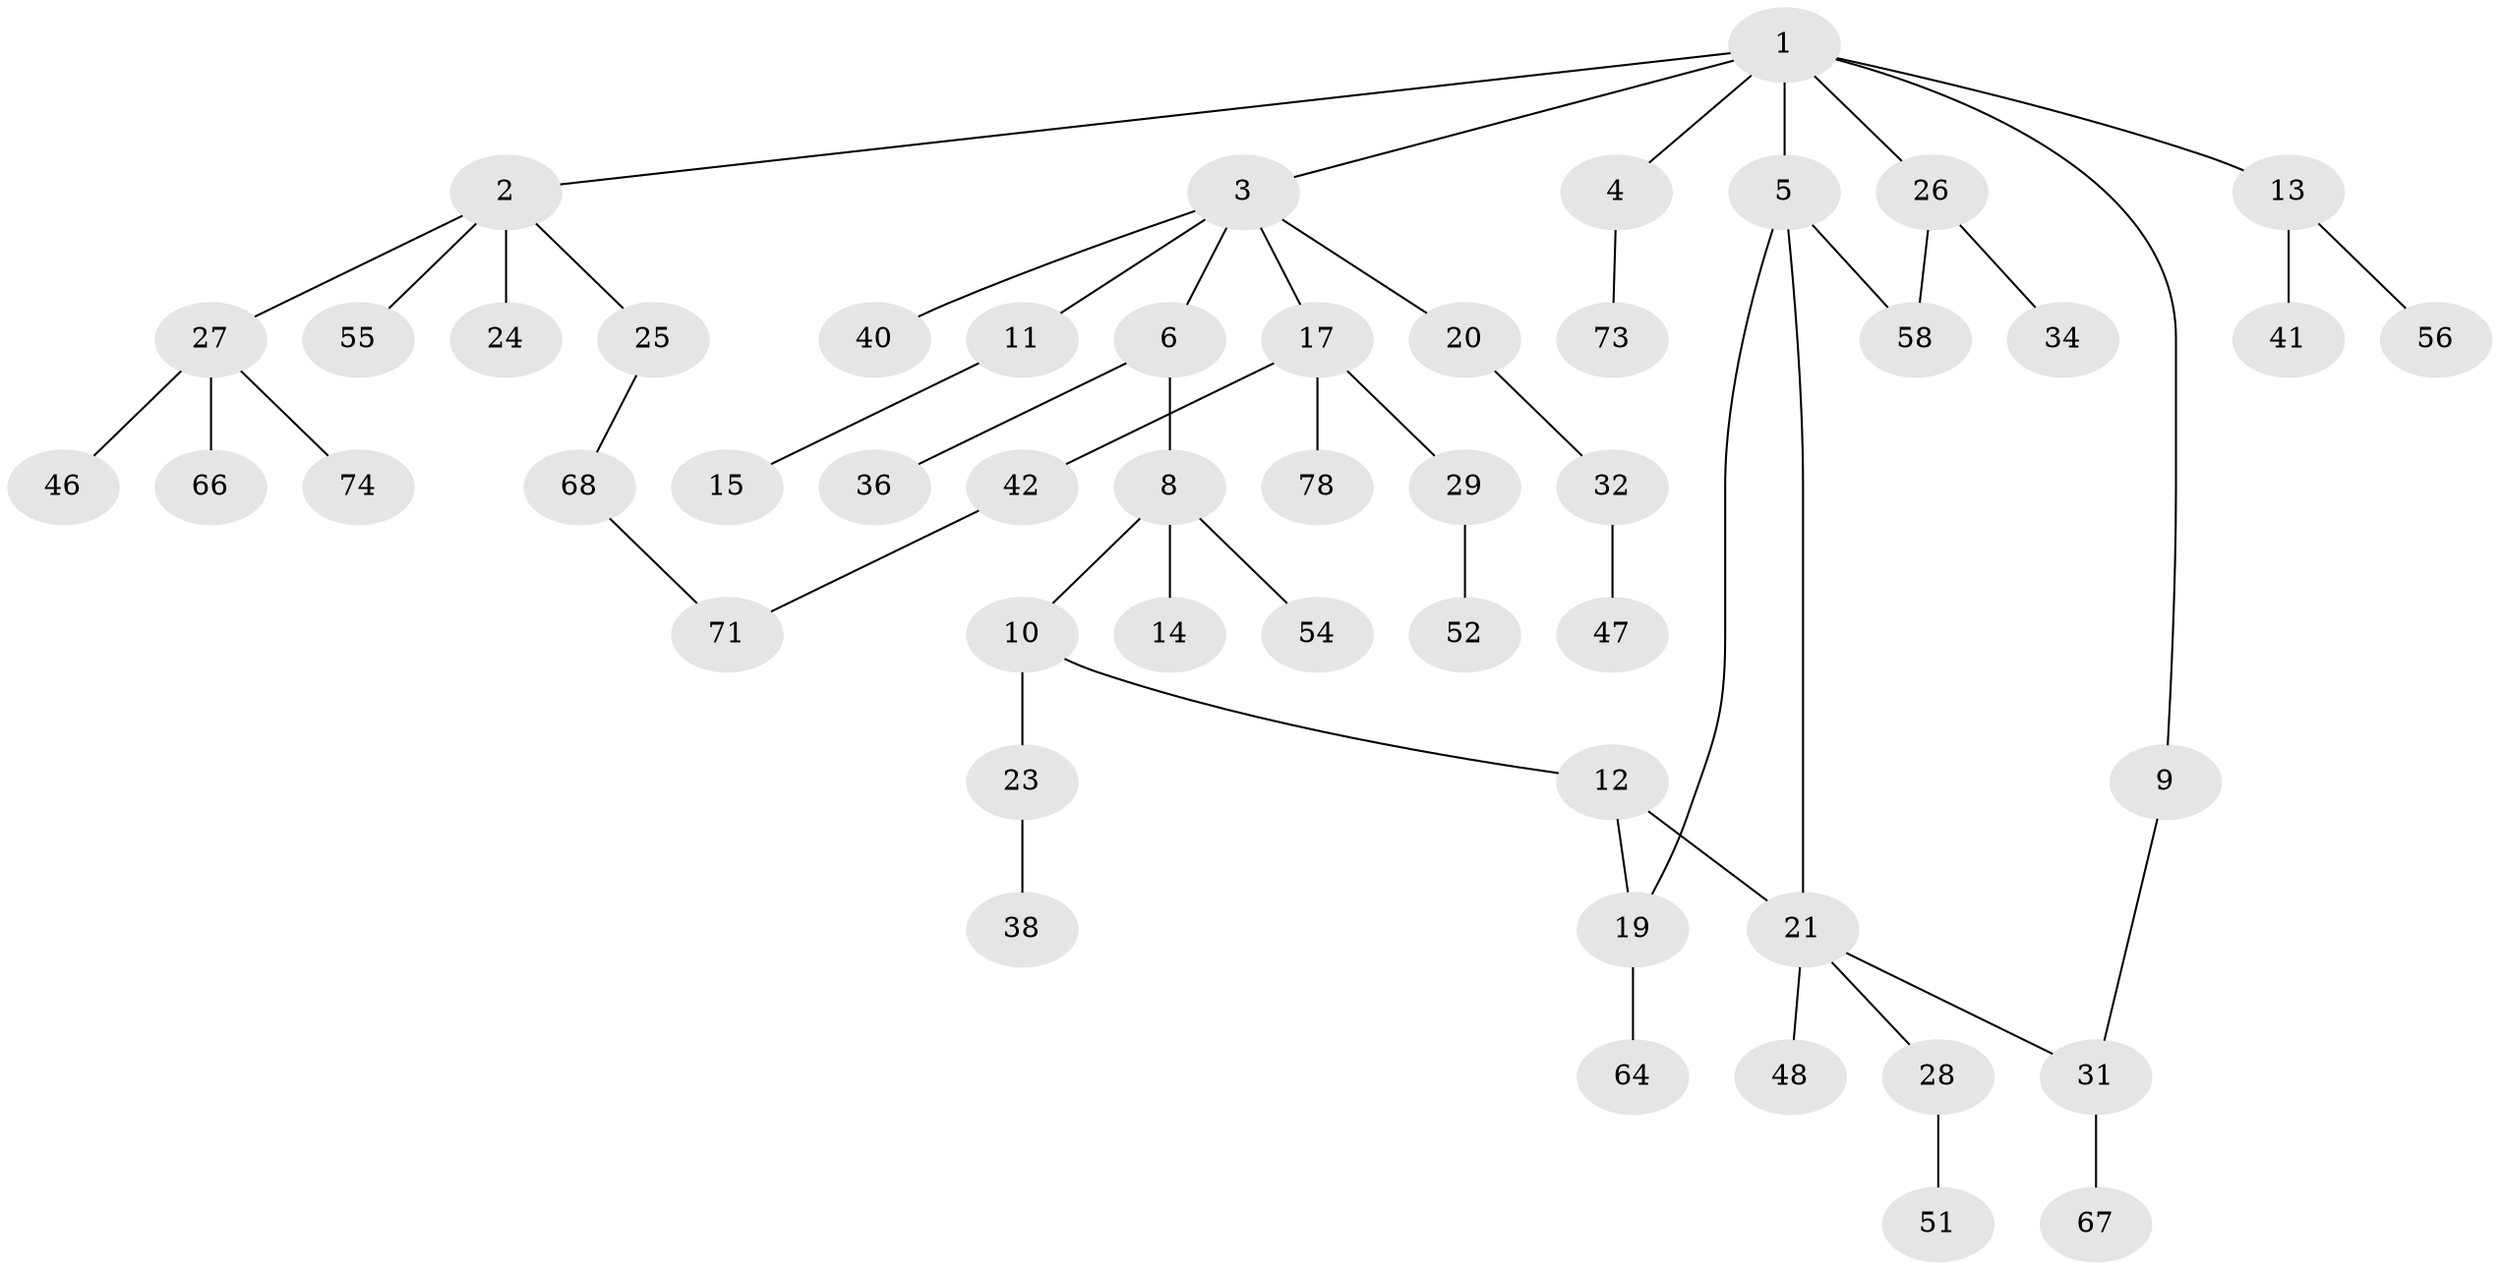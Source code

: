 // original degree distribution, {7: 0.01282051282051282, 4: 0.07692307692307693, 6: 0.01282051282051282, 2: 0.32051282051282054, 3: 0.15384615384615385, 5: 0.02564102564102564, 1: 0.3974358974358974}
// Generated by graph-tools (version 1.1) at 2025/10/02/27/25 16:10:55]
// undirected, 50 vertices, 54 edges
graph export_dot {
graph [start="1"]
  node [color=gray90,style=filled];
  1;
  2 [super="+16"];
  3 [super="+7"];
  4 [super="+63"];
  5 [super="+75"];
  6;
  8 [super="+18"];
  9 [super="+45"];
  10;
  11 [super="+39"];
  12 [super="+59"];
  13 [super="+57"];
  14 [super="+70"];
  15 [super="+22"];
  17 [super="+37"];
  19 [super="+30"];
  20 [super="+50"];
  21 [super="+76"];
  23 [super="+33"];
  24;
  25 [super="+61"];
  26 [super="+49"];
  27 [super="+44"];
  28 [super="+65"];
  29 [super="+43"];
  31 [super="+62"];
  32 [super="+35"];
  34;
  36;
  38 [super="+53"];
  40;
  41 [super="+60"];
  42 [super="+69"];
  46;
  47 [super="+72"];
  48;
  51;
  52;
  54;
  55;
  56;
  58;
  64;
  66;
  67;
  68;
  71 [super="+77"];
  73;
  74;
  78;
  1 -- 2;
  1 -- 3;
  1 -- 4;
  1 -- 5;
  1 -- 9;
  1 -- 13;
  1 -- 26;
  2 -- 24;
  2 -- 27;
  2 -- 25;
  2 -- 55;
  3 -- 6;
  3 -- 11;
  3 -- 20;
  3 -- 40;
  3 -- 17;
  4 -- 73;
  5 -- 21;
  5 -- 58;
  5 -- 19;
  6 -- 8;
  6 -- 36;
  8 -- 10;
  8 -- 14;
  8 -- 54;
  9 -- 31;
  10 -- 12;
  10 -- 23;
  11 -- 15;
  12 -- 19;
  12 -- 21;
  13 -- 41;
  13 -- 56;
  17 -- 29;
  17 -- 78;
  17 -- 42;
  19 -- 64;
  20 -- 32;
  21 -- 28;
  21 -- 31;
  21 -- 48;
  23 -- 38;
  25 -- 68;
  26 -- 34;
  26 -- 58;
  27 -- 66;
  27 -- 74;
  27 -- 46;
  28 -- 51;
  29 -- 52;
  31 -- 67;
  32 -- 47;
  42 -- 71;
  68 -- 71;
}
